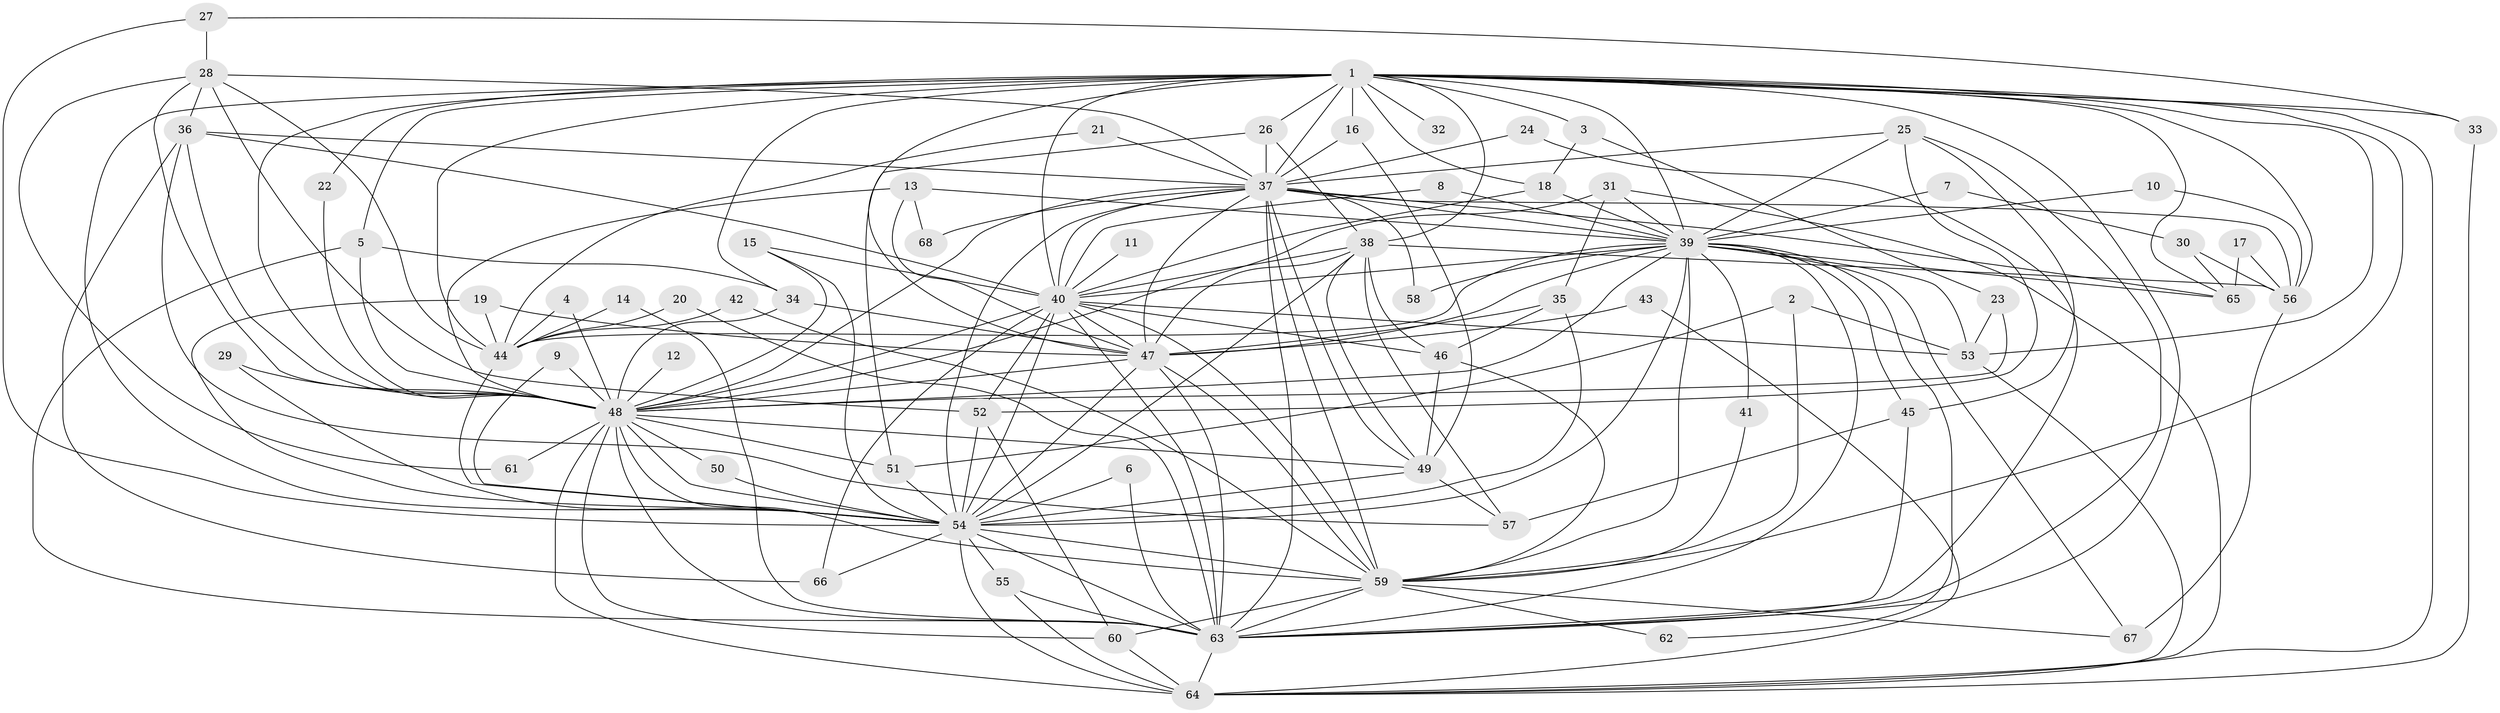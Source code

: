 // original degree distribution, {17: 0.014705882352941176, 21: 0.014705882352941176, 18: 0.007352941176470588, 19: 0.007352941176470588, 25: 0.007352941176470588, 30: 0.007352941176470588, 33: 0.007352941176470588, 23: 0.007352941176470588, 3: 0.18382352941176472, 6: 0.014705882352941176, 5: 0.03676470588235294, 8: 0.014705882352941176, 4: 0.11764705882352941, 7: 0.014705882352941176, 11: 0.007352941176470588, 2: 0.5294117647058824, 9: 0.007352941176470588}
// Generated by graph-tools (version 1.1) at 2025/25/03/09/25 03:25:38]
// undirected, 68 vertices, 194 edges
graph export_dot {
graph [start="1"]
  node [color=gray90,style=filled];
  1;
  2;
  3;
  4;
  5;
  6;
  7;
  8;
  9;
  10;
  11;
  12;
  13;
  14;
  15;
  16;
  17;
  18;
  19;
  20;
  21;
  22;
  23;
  24;
  25;
  26;
  27;
  28;
  29;
  30;
  31;
  32;
  33;
  34;
  35;
  36;
  37;
  38;
  39;
  40;
  41;
  42;
  43;
  44;
  45;
  46;
  47;
  48;
  49;
  50;
  51;
  52;
  53;
  54;
  55;
  56;
  57;
  58;
  59;
  60;
  61;
  62;
  63;
  64;
  65;
  66;
  67;
  68;
  1 -- 3 [weight=1.0];
  1 -- 5 [weight=1.0];
  1 -- 16 [weight=2.0];
  1 -- 18 [weight=1.0];
  1 -- 22 [weight=1.0];
  1 -- 26 [weight=1.0];
  1 -- 32 [weight=2.0];
  1 -- 33 [weight=1.0];
  1 -- 34 [weight=1.0];
  1 -- 37 [weight=3.0];
  1 -- 38 [weight=1.0];
  1 -- 39 [weight=2.0];
  1 -- 40 [weight=3.0];
  1 -- 44 [weight=1.0];
  1 -- 47 [weight=2.0];
  1 -- 48 [weight=2.0];
  1 -- 53 [weight=1.0];
  1 -- 54 [weight=2.0];
  1 -- 56 [weight=2.0];
  1 -- 59 [weight=2.0];
  1 -- 63 [weight=3.0];
  1 -- 64 [weight=1.0];
  1 -- 65 [weight=1.0];
  2 -- 51 [weight=1.0];
  2 -- 53 [weight=1.0];
  2 -- 59 [weight=1.0];
  3 -- 18 [weight=1.0];
  3 -- 23 [weight=1.0];
  4 -- 44 [weight=1.0];
  4 -- 48 [weight=1.0];
  5 -- 34 [weight=1.0];
  5 -- 48 [weight=1.0];
  5 -- 63 [weight=1.0];
  6 -- 54 [weight=1.0];
  6 -- 63 [weight=1.0];
  7 -- 30 [weight=1.0];
  7 -- 39 [weight=1.0];
  8 -- 39 [weight=1.0];
  8 -- 40 [weight=1.0];
  9 -- 48 [weight=1.0];
  9 -- 54 [weight=2.0];
  10 -- 39 [weight=1.0];
  10 -- 56 [weight=1.0];
  11 -- 40 [weight=1.0];
  12 -- 48 [weight=1.0];
  13 -- 39 [weight=1.0];
  13 -- 47 [weight=1.0];
  13 -- 48 [weight=1.0];
  13 -- 68 [weight=1.0];
  14 -- 44 [weight=1.0];
  14 -- 63 [weight=1.0];
  15 -- 40 [weight=1.0];
  15 -- 48 [weight=1.0];
  15 -- 54 [weight=1.0];
  16 -- 37 [weight=1.0];
  16 -- 49 [weight=1.0];
  17 -- 56 [weight=1.0];
  17 -- 65 [weight=1.0];
  18 -- 39 [weight=1.0];
  18 -- 40 [weight=1.0];
  19 -- 44 [weight=1.0];
  19 -- 47 [weight=1.0];
  19 -- 54 [weight=1.0];
  20 -- 44 [weight=1.0];
  20 -- 63 [weight=1.0];
  21 -- 37 [weight=1.0];
  21 -- 44 [weight=1.0];
  22 -- 48 [weight=1.0];
  23 -- 48 [weight=1.0];
  23 -- 53 [weight=1.0];
  24 -- 37 [weight=1.0];
  24 -- 63 [weight=1.0];
  25 -- 37 [weight=1.0];
  25 -- 39 [weight=1.0];
  25 -- 45 [weight=1.0];
  25 -- 52 [weight=1.0];
  25 -- 63 [weight=1.0];
  26 -- 37 [weight=1.0];
  26 -- 38 [weight=1.0];
  26 -- 51 [weight=1.0];
  27 -- 28 [weight=1.0];
  27 -- 33 [weight=1.0];
  27 -- 54 [weight=1.0];
  28 -- 36 [weight=1.0];
  28 -- 37 [weight=1.0];
  28 -- 44 [weight=1.0];
  28 -- 48 [weight=1.0];
  28 -- 52 [weight=1.0];
  28 -- 61 [weight=1.0];
  29 -- 48 [weight=1.0];
  29 -- 54 [weight=1.0];
  30 -- 56 [weight=1.0];
  30 -- 65 [weight=1.0];
  31 -- 35 [weight=1.0];
  31 -- 39 [weight=1.0];
  31 -- 48 [weight=1.0];
  31 -- 64 [weight=1.0];
  33 -- 64 [weight=1.0];
  34 -- 47 [weight=1.0];
  34 -- 48 [weight=1.0];
  35 -- 46 [weight=1.0];
  35 -- 47 [weight=1.0];
  35 -- 54 [weight=1.0];
  36 -- 37 [weight=1.0];
  36 -- 40 [weight=1.0];
  36 -- 48 [weight=1.0];
  36 -- 57 [weight=1.0];
  36 -- 66 [weight=1.0];
  37 -- 39 [weight=1.0];
  37 -- 40 [weight=1.0];
  37 -- 47 [weight=1.0];
  37 -- 48 [weight=1.0];
  37 -- 49 [weight=1.0];
  37 -- 54 [weight=1.0];
  37 -- 56 [weight=1.0];
  37 -- 58 [weight=1.0];
  37 -- 59 [weight=2.0];
  37 -- 63 [weight=1.0];
  37 -- 65 [weight=1.0];
  37 -- 68 [weight=1.0];
  38 -- 40 [weight=1.0];
  38 -- 46 [weight=1.0];
  38 -- 47 [weight=1.0];
  38 -- 49 [weight=1.0];
  38 -- 54 [weight=1.0];
  38 -- 56 [weight=1.0];
  38 -- 57 [weight=1.0];
  39 -- 40 [weight=2.0];
  39 -- 41 [weight=1.0];
  39 -- 44 [weight=2.0];
  39 -- 45 [weight=1.0];
  39 -- 47 [weight=2.0];
  39 -- 48 [weight=3.0];
  39 -- 53 [weight=2.0];
  39 -- 54 [weight=2.0];
  39 -- 58 [weight=1.0];
  39 -- 59 [weight=1.0];
  39 -- 62 [weight=1.0];
  39 -- 63 [weight=1.0];
  39 -- 65 [weight=1.0];
  39 -- 67 [weight=1.0];
  40 -- 46 [weight=1.0];
  40 -- 47 [weight=1.0];
  40 -- 48 [weight=1.0];
  40 -- 52 [weight=1.0];
  40 -- 53 [weight=1.0];
  40 -- 54 [weight=1.0];
  40 -- 59 [weight=1.0];
  40 -- 63 [weight=1.0];
  40 -- 66 [weight=1.0];
  41 -- 59 [weight=1.0];
  42 -- 44 [weight=1.0];
  42 -- 59 [weight=1.0];
  43 -- 47 [weight=1.0];
  43 -- 64 [weight=1.0];
  44 -- 54 [weight=1.0];
  45 -- 57 [weight=1.0];
  45 -- 63 [weight=1.0];
  46 -- 49 [weight=1.0];
  46 -- 59 [weight=1.0];
  47 -- 48 [weight=1.0];
  47 -- 54 [weight=2.0];
  47 -- 59 [weight=2.0];
  47 -- 63 [weight=1.0];
  48 -- 49 [weight=1.0];
  48 -- 50 [weight=1.0];
  48 -- 51 [weight=1.0];
  48 -- 54 [weight=1.0];
  48 -- 59 [weight=1.0];
  48 -- 60 [weight=1.0];
  48 -- 61 [weight=1.0];
  48 -- 63 [weight=2.0];
  48 -- 64 [weight=2.0];
  49 -- 54 [weight=1.0];
  49 -- 57 [weight=1.0];
  50 -- 54 [weight=1.0];
  51 -- 54 [weight=1.0];
  52 -- 54 [weight=2.0];
  52 -- 60 [weight=1.0];
  53 -- 64 [weight=1.0];
  54 -- 55 [weight=1.0];
  54 -- 59 [weight=1.0];
  54 -- 63 [weight=1.0];
  54 -- 64 [weight=1.0];
  54 -- 66 [weight=1.0];
  55 -- 63 [weight=1.0];
  55 -- 64 [weight=2.0];
  56 -- 67 [weight=1.0];
  59 -- 60 [weight=1.0];
  59 -- 62 [weight=1.0];
  59 -- 63 [weight=1.0];
  59 -- 67 [weight=1.0];
  60 -- 64 [weight=1.0];
  63 -- 64 [weight=1.0];
}
